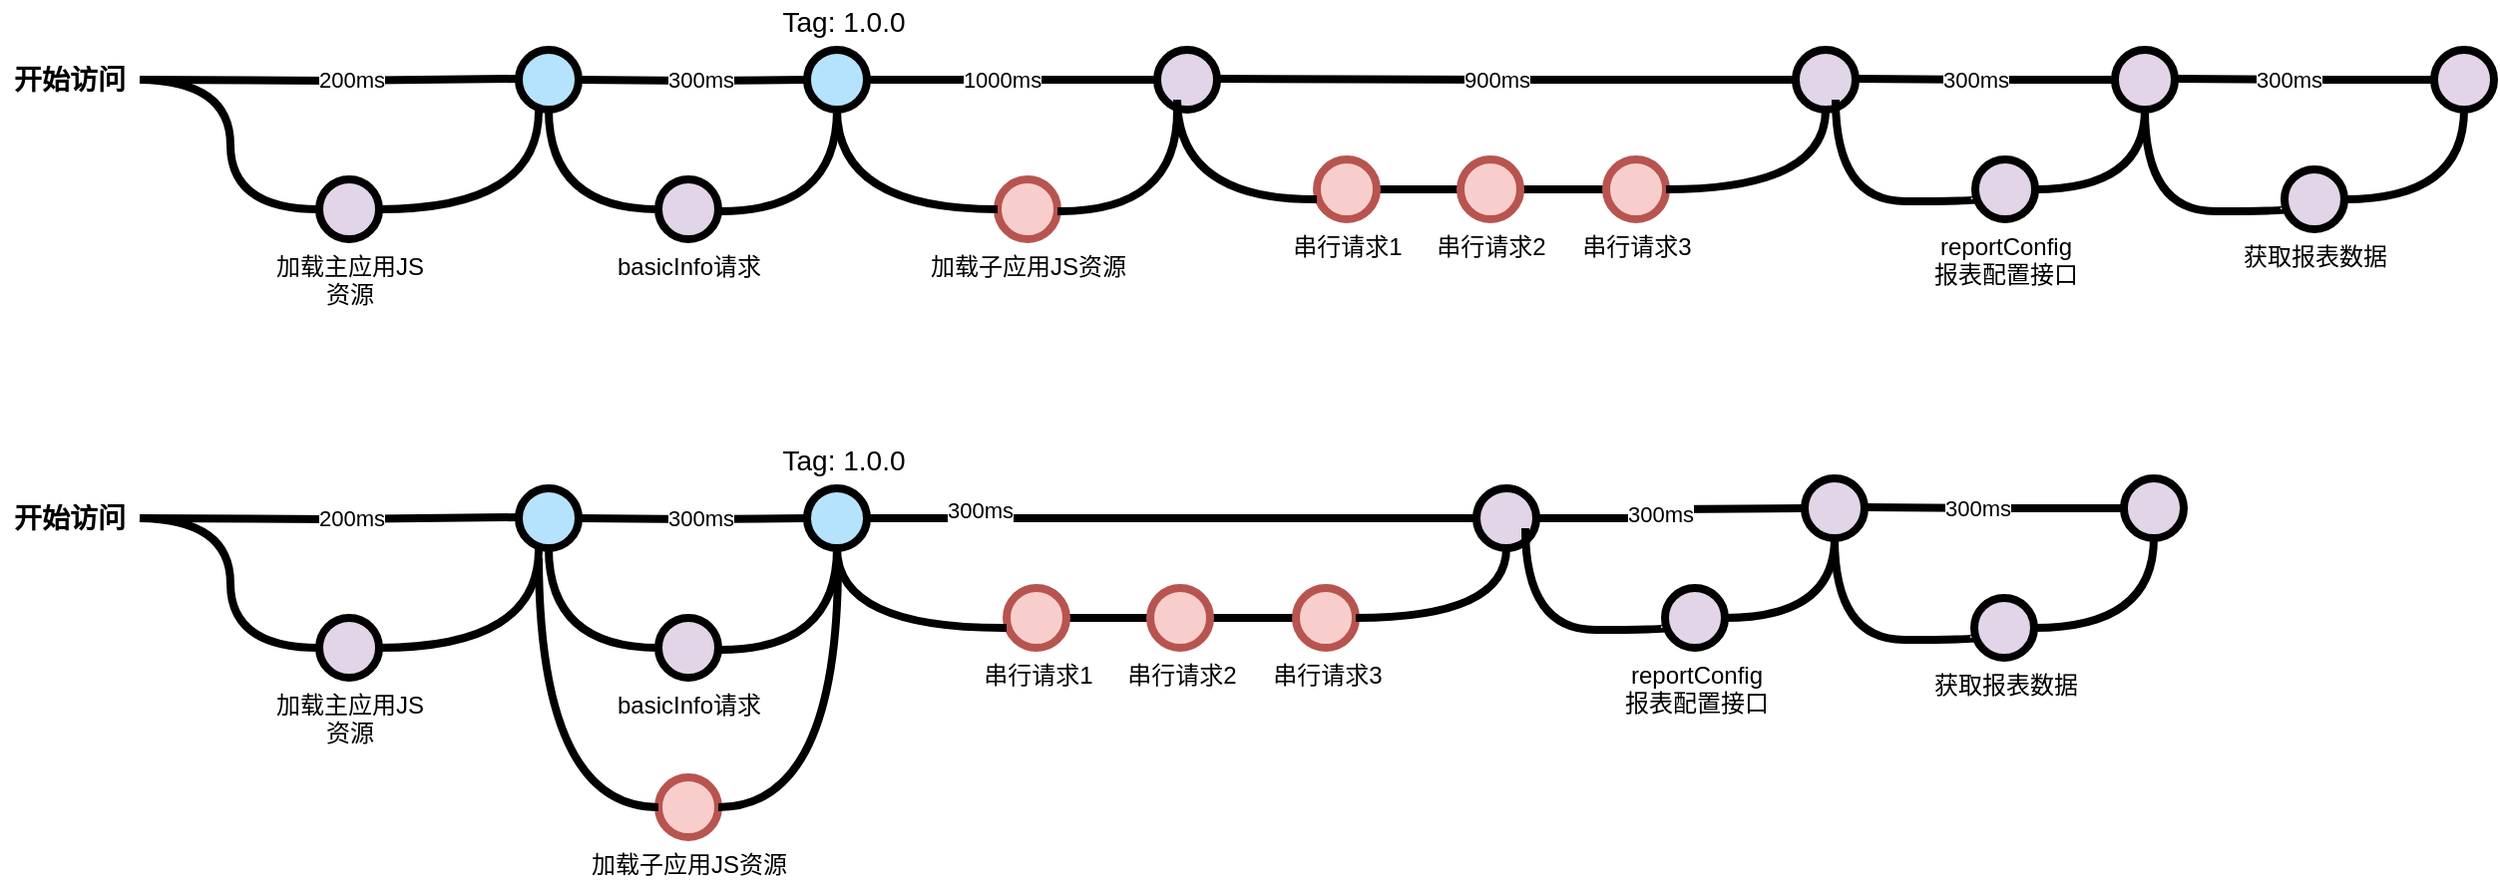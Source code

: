 <mxfile version="21.5.0" type="github">
  <diagram id="yPxyJZ8AM_hMuL3Unpa9" name="simple gitflow">
    <mxGraphModel dx="2534" dy="796" grid="1" gridSize="10" guides="1" tooltips="1" connect="1" arrows="1" fold="1" page="1" pageScale="1" pageWidth="1100" pageHeight="850" math="0" shadow="0">
      <root>
        <mxCell id="0" />
        <mxCell id="1" parent="0" />
        <mxCell id="9hBKPDzoitwpIBdzFDQ7-23" value="" style="edgeStyle=orthogonalEdgeStyle;rounded=0;html=1;jettySize=auto;orthogonalLoop=1;plain-blue;endArrow=none;endFill=0;strokeWidth=4;strokeColor=#000000;entryX=0;entryY=0.5;entryDx=0;entryDy=0;entryPerimeter=0;" parent="1" source="9hBKPDzoitwpIBdzFDQ7-25" target="gSucQQH5cgbJFUozR1KS-43" edge="1">
          <mxGeometry x="304.5" y="180" as="geometry">
            <mxPoint x="380" y="180" as="targetPoint" />
          </mxGeometry>
        </mxCell>
        <mxCell id="gSucQQH5cgbJFUozR1KS-48" value="1000ms" style="edgeLabel;html=1;align=center;verticalAlign=middle;resizable=0;points=[];" vertex="1" connectable="0" parent="9hBKPDzoitwpIBdzFDQ7-23">
          <mxGeometry relative="1" as="geometry">
            <mxPoint x="-6" as="offset" />
          </mxGeometry>
        </mxCell>
        <mxCell id="9hBKPDzoitwpIBdzFDQ7-25" value="" style="verticalLabelPosition=bottom;verticalAlign=top;html=1;strokeWidth=4;shape=mxgraph.flowchart.on-page_reference;plain-blue;gradientColor=none;fillColor=#B5E3Fe;strokeColor=#000000;" parent="1" vertex="1">
          <mxGeometry x="274.5" y="165" width="30" height="30" as="geometry" />
        </mxCell>
        <mxCell id="9hBKPDzoitwpIBdzFDQ7-27" value="" style="edgeStyle=orthogonalEdgeStyle;rounded=0;html=1;jettySize=auto;orthogonalLoop=1;strokeWidth=4;endArrow=none;endFill=0;" parent="1" target="9hBKPDzoitwpIBdzFDQ7-25" edge="1">
          <mxGeometry x="204.5" y="180" as="geometry">
            <mxPoint x="160" y="180" as="sourcePoint" />
          </mxGeometry>
        </mxCell>
        <mxCell id="gSucQQH5cgbJFUozR1KS-14" value="300ms" style="edgeLabel;html=1;align=center;verticalAlign=middle;resizable=0;points=[];" vertex="1" connectable="0" parent="9hBKPDzoitwpIBdzFDQ7-27">
          <mxGeometry relative="1" as="geometry">
            <mxPoint x="3" y="-1" as="offset" />
          </mxGeometry>
        </mxCell>
        <mxCell id="9hBKPDzoitwpIBdzFDQ7-28" value="开始访问" style="text;html=1;strokeColor=none;fillColor=none;align=center;verticalAlign=middle;whiteSpace=wrap;overflow=hidden;fontSize=14;fontStyle=1;fontFamily=Courier New;" parent="1" vertex="1">
          <mxGeometry x="-130" y="170" width="70" height="20" as="geometry" />
        </mxCell>
        <mxCell id="9hBKPDzoitwpIBdzFDQ7-29" style="edgeStyle=orthogonalEdgeStyle;curved=1;rounded=0;html=1;exitX=1;exitY=0.5;exitPerimeter=0;entryX=0;entryY=0.5;entryPerimeter=0;endArrow=none;endFill=0;jettySize=auto;orthogonalLoop=1;strokeWidth=4;fontSize=15;" parent="1" source="9hBKPDzoitwpIBdzFDQ7-30" target="9hBKPDzoitwpIBdzFDQ7-32" edge="1">
          <mxGeometry relative="1" as="geometry" />
        </mxCell>
        <mxCell id="9hBKPDzoitwpIBdzFDQ7-30" value="串行请求1" style="verticalLabelPosition=bottom;verticalAlign=top;html=1;strokeWidth=4;shape=mxgraph.flowchart.on-page_reference;strokeColor=#b85450;fillColor=#f8cecc;" parent="1" vertex="1">
          <mxGeometry x="530" y="220" width="30" height="30" as="geometry" />
        </mxCell>
        <mxCell id="9hBKPDzoitwpIBdzFDQ7-31" style="edgeStyle=orthogonalEdgeStyle;curved=1;rounded=0;html=1;exitX=1;exitY=0.5;exitPerimeter=0;entryX=0;entryY=0.5;entryPerimeter=0;endArrow=none;endFill=0;jettySize=auto;orthogonalLoop=1;strokeWidth=4;fontSize=15;" parent="1" source="9hBKPDzoitwpIBdzFDQ7-32" target="9hBKPDzoitwpIBdzFDQ7-34" edge="1">
          <mxGeometry relative="1" as="geometry" />
        </mxCell>
        <mxCell id="9hBKPDzoitwpIBdzFDQ7-32" value="串行请求2" style="verticalLabelPosition=bottom;verticalAlign=top;html=1;strokeWidth=4;shape=mxgraph.flowchart.on-page_reference;strokeColor=#b85450;fillColor=#f8cecc;" parent="1" vertex="1">
          <mxGeometry x="602" y="220" width="30" height="30" as="geometry" />
        </mxCell>
        <mxCell id="9hBKPDzoitwpIBdzFDQ7-34" value="串行请求3" style="verticalLabelPosition=bottom;verticalAlign=top;html=1;strokeWidth=4;shape=mxgraph.flowchart.on-page_reference;strokeColor=#b85450;fillColor=#f8cecc;" parent="1" vertex="1">
          <mxGeometry x="675" y="220" width="30" height="30" as="geometry" />
        </mxCell>
        <mxCell id="9hBKPDzoitwpIBdzFDQ7-39" value="Tag: 1.0.0" style="text;html=1;strokeColor=none;fillColor=none;align=center;verticalAlign=middle;whiteSpace=wrap;overflow=hidden;fontSize=14;" parent="1" vertex="1">
          <mxGeometry x="258.38" y="140" width="70" height="20" as="geometry" />
        </mxCell>
        <mxCell id="gSucQQH5cgbJFUozR1KS-2" value="" style="verticalLabelPosition=bottom;verticalAlign=top;html=1;strokeWidth=4;shape=mxgraph.flowchart.on-page_reference;plain-blue;gradientColor=none;fillColor=#B5E3Fe;strokeColor=#000000;" vertex="1" parent="1">
          <mxGeometry x="130" y="165" width="30" height="30" as="geometry" />
        </mxCell>
        <mxCell id="gSucQQH5cgbJFUozR1KS-4" value="" style="edgeStyle=orthogonalEdgeStyle;rounded=0;html=1;jettySize=auto;orthogonalLoop=1;plain-blue;endArrow=none;endFill=0;strokeWidth=4;strokeColor=#000000;" edge="1" parent="1">
          <mxGeometry x="304.5" y="180" as="geometry">
            <mxPoint x="-60" y="180" as="sourcePoint" />
            <mxPoint x="130" y="179.5" as="targetPoint" />
          </mxGeometry>
        </mxCell>
        <mxCell id="gSucQQH5cgbJFUozR1KS-42" value="200ms" style="edgeLabel;html=1;align=center;verticalAlign=middle;resizable=0;points=[];" vertex="1" connectable="0" parent="gSucQQH5cgbJFUozR1KS-4">
          <mxGeometry relative="1" as="geometry">
            <mxPoint x="10" y="-1" as="offset" />
          </mxGeometry>
        </mxCell>
        <mxCell id="gSucQQH5cgbJFUozR1KS-15" value="basicInfo请求" style="verticalLabelPosition=bottom;verticalAlign=top;html=1;strokeWidth=4;shape=mxgraph.flowchart.on-page_reference;plain-purple;gradientColor=none;strokeColor=#000000;" vertex="1" parent="1">
          <mxGeometry x="200" y="230" width="30" height="30" as="geometry" />
        </mxCell>
        <mxCell id="gSucQQH5cgbJFUozR1KS-20" style="edgeStyle=orthogonalEdgeStyle;curved=1;rounded=0;html=1;exitX=0.5;exitY=1;exitPerimeter=0;entryX=0;entryY=0.5;entryPerimeter=0;endArrow=none;endFill=0;jettySize=auto;orthogonalLoop=1;strokeWidth=4;fontSize=15;exitDx=0;exitDy=0;entryDx=0;entryDy=0;" edge="1" parent="1" source="gSucQQH5cgbJFUozR1KS-2" target="gSucQQH5cgbJFUozR1KS-15">
          <mxGeometry relative="1" as="geometry">
            <mxPoint x="116.5" y="275" as="sourcePoint" />
            <mxPoint x="159.5" y="355" as="targetPoint" />
          </mxGeometry>
        </mxCell>
        <mxCell id="gSucQQH5cgbJFUozR1KS-21" style="edgeStyle=orthogonalEdgeStyle;curved=1;rounded=0;html=1;entryX=0.5;entryY=1;entryPerimeter=0;endArrow=none;endFill=0;jettySize=auto;orthogonalLoop=1;strokeWidth=4;fontSize=15;entryDx=0;entryDy=0;" edge="1" parent="1" target="9hBKPDzoitwpIBdzFDQ7-25">
          <mxGeometry relative="1" as="geometry">
            <mxPoint x="230" y="246" as="sourcePoint" />
            <mxPoint x="265" y="295" as="targetPoint" />
          </mxGeometry>
        </mxCell>
        <mxCell id="gSucQQH5cgbJFUozR1KS-25" value="加载主应用JS&lt;br&gt;资源" style="verticalLabelPosition=bottom;verticalAlign=top;html=1;strokeWidth=4;shape=mxgraph.flowchart.on-page_reference;plain-purple;gradientColor=none;strokeColor=#000000;" vertex="1" parent="1">
          <mxGeometry x="30" y="230" width="30" height="30" as="geometry" />
        </mxCell>
        <mxCell id="gSucQQH5cgbJFUozR1KS-39" style="edgeStyle=orthogonalEdgeStyle;curved=1;rounded=0;html=1;entryX=0;entryY=0.5;entryPerimeter=0;endArrow=none;endFill=0;jettySize=auto;orthogonalLoop=1;strokeWidth=4;fontSize=15;entryDx=0;entryDy=0;" edge="1" parent="1" target="gSucQQH5cgbJFUozR1KS-25">
          <mxGeometry relative="1" as="geometry">
            <mxPoint x="-60" y="180" as="sourcePoint" />
            <mxPoint x="-5" y="260" as="targetPoint" />
          </mxGeometry>
        </mxCell>
        <mxCell id="gSucQQH5cgbJFUozR1KS-40" style="edgeStyle=orthogonalEdgeStyle;curved=1;rounded=0;html=1;entryX=0.5;entryY=1;entryPerimeter=0;endArrow=none;endFill=0;jettySize=auto;orthogonalLoop=1;strokeWidth=4;fontSize=15;entryDx=0;entryDy=0;exitX=1;exitY=0.5;exitDx=0;exitDy=0;exitPerimeter=0;" edge="1" parent="1" source="gSucQQH5cgbJFUozR1KS-25">
          <mxGeometry relative="1" as="geometry">
            <mxPoint x="80" y="246" as="sourcePoint" />
            <mxPoint x="140" y="195" as="targetPoint" />
          </mxGeometry>
        </mxCell>
        <mxCell id="gSucQQH5cgbJFUozR1KS-43" value="" style="verticalLabelPosition=bottom;verticalAlign=top;html=1;strokeWidth=4;shape=mxgraph.flowchart.on-page_reference;plain-purple;gradientColor=none;strokeColor=#000000;" vertex="1" parent="1">
          <mxGeometry x="450" y="165" width="30" height="30" as="geometry" />
        </mxCell>
        <mxCell id="gSucQQH5cgbJFUozR1KS-45" value="加载子应用JS资源" style="verticalLabelPosition=bottom;verticalAlign=top;html=1;strokeWidth=4;shape=mxgraph.flowchart.on-page_reference;strokeColor=#b85450;fillColor=#f8cecc;" vertex="1" parent="1">
          <mxGeometry x="370" y="230" width="30" height="30" as="geometry" />
        </mxCell>
        <mxCell id="gSucQQH5cgbJFUozR1KS-46" style="edgeStyle=orthogonalEdgeStyle;curved=1;rounded=0;html=1;entryX=0.5;entryY=1;entryPerimeter=0;endArrow=none;endFill=0;jettySize=auto;orthogonalLoop=1;strokeWidth=4;fontSize=15;entryDx=0;entryDy=0;exitX=0;exitY=0.5;exitDx=0;exitDy=0;exitPerimeter=0;" edge="1" parent="1" source="gSucQQH5cgbJFUozR1KS-45" target="9hBKPDzoitwpIBdzFDQ7-25">
          <mxGeometry relative="1" as="geometry">
            <mxPoint x="240" y="256" as="sourcePoint" />
            <mxPoint x="300" y="205" as="targetPoint" />
          </mxGeometry>
        </mxCell>
        <mxCell id="gSucQQH5cgbJFUozR1KS-47" style="edgeStyle=orthogonalEdgeStyle;curved=1;rounded=0;html=1;entryX=0.5;entryY=1;entryPerimeter=0;endArrow=none;endFill=0;jettySize=auto;orthogonalLoop=1;strokeWidth=4;fontSize=15;entryDx=0;entryDy=0;" edge="1" parent="1">
          <mxGeometry relative="1" as="geometry">
            <mxPoint x="400" y="246" as="sourcePoint" />
            <mxPoint x="460" y="195" as="targetPoint" />
          </mxGeometry>
        </mxCell>
        <mxCell id="gSucQQH5cgbJFUozR1KS-50" value="" style="edgeStyle=orthogonalEdgeStyle;rounded=0;html=1;jettySize=auto;orthogonalLoop=1;plain-blue;endArrow=none;endFill=0;strokeWidth=4;strokeColor=#000000;" edge="1" parent="1">
          <mxGeometry x="304.5" y="180" as="geometry">
            <mxPoint x="480" y="179.5" as="sourcePoint" />
            <mxPoint x="770" y="180" as="targetPoint" />
          </mxGeometry>
        </mxCell>
        <mxCell id="gSucQQH5cgbJFUozR1KS-51" value="900ms" style="edgeLabel;html=1;align=center;verticalAlign=middle;resizable=0;points=[];" vertex="1" connectable="0" parent="gSucQQH5cgbJFUozR1KS-50">
          <mxGeometry relative="1" as="geometry">
            <mxPoint x="-6" as="offset" />
          </mxGeometry>
        </mxCell>
        <mxCell id="gSucQQH5cgbJFUozR1KS-52" style="edgeStyle=orthogonalEdgeStyle;curved=1;rounded=0;html=1;entryX=0.5;entryY=1;entryPerimeter=0;endArrow=none;endFill=0;jettySize=auto;orthogonalLoop=1;strokeWidth=4;fontSize=15;entryDx=0;entryDy=0;" edge="1" parent="1">
          <mxGeometry relative="1" as="geometry">
            <mxPoint x="530" y="240" as="sourcePoint" />
            <mxPoint x="460" y="190" as="targetPoint" />
          </mxGeometry>
        </mxCell>
        <mxCell id="gSucQQH5cgbJFUozR1KS-53" value="" style="verticalLabelPosition=bottom;verticalAlign=top;html=1;strokeWidth=4;shape=mxgraph.flowchart.on-page_reference;plain-purple;gradientColor=none;strokeColor=#000000;" vertex="1" parent="1">
          <mxGeometry x="770" y="165" width="30" height="30" as="geometry" />
        </mxCell>
        <mxCell id="gSucQQH5cgbJFUozR1KS-54" style="edgeStyle=orthogonalEdgeStyle;curved=1;rounded=0;html=1;entryX=0.5;entryY=1;entryPerimeter=0;endArrow=none;endFill=0;jettySize=auto;orthogonalLoop=1;strokeWidth=4;fontSize=15;entryDx=0;entryDy=0;exitX=1;exitY=0.5;exitDx=0;exitDy=0;exitPerimeter=0;" edge="1" parent="1" source="9hBKPDzoitwpIBdzFDQ7-34" target="gSucQQH5cgbJFUozR1KS-53">
          <mxGeometry relative="1" as="geometry">
            <mxPoint x="710" y="240" as="sourcePoint" />
            <mxPoint x="790" y="190" as="targetPoint" />
          </mxGeometry>
        </mxCell>
        <mxCell id="gSucQQH5cgbJFUozR1KS-55" value="" style="edgeStyle=orthogonalEdgeStyle;rounded=0;html=1;jettySize=auto;orthogonalLoop=1;plain-blue;endArrow=none;endFill=0;strokeWidth=4;strokeColor=#000000;" edge="1" parent="1">
          <mxGeometry x="304.5" y="180" as="geometry">
            <mxPoint x="800" y="179.5" as="sourcePoint" />
            <mxPoint x="930" y="180" as="targetPoint" />
          </mxGeometry>
        </mxCell>
        <mxCell id="gSucQQH5cgbJFUozR1KS-56" value="300ms" style="edgeLabel;html=1;align=center;verticalAlign=middle;resizable=0;points=[];" vertex="1" connectable="0" parent="gSucQQH5cgbJFUozR1KS-55">
          <mxGeometry relative="1" as="geometry">
            <mxPoint x="-6" as="offset" />
          </mxGeometry>
        </mxCell>
        <mxCell id="gSucQQH5cgbJFUozR1KS-57" value="reportConfig&lt;br&gt;报表配置接口" style="verticalLabelPosition=bottom;verticalAlign=top;html=1;strokeWidth=4;shape=mxgraph.flowchart.on-page_reference;plain-purple;gradientColor=none;strokeColor=#000000;" vertex="1" parent="1">
          <mxGeometry x="860" y="220" width="30" height="30" as="geometry" />
        </mxCell>
        <mxCell id="gSucQQH5cgbJFUozR1KS-58" style="edgeStyle=orthogonalEdgeStyle;curved=1;rounded=0;html=1;entryX=0.5;entryY=1;entryPerimeter=0;endArrow=none;endFill=0;jettySize=auto;orthogonalLoop=1;strokeWidth=4;fontSize=15;entryDx=0;entryDy=0;exitX=1;exitY=0.5;exitDx=0;exitDy=0;exitPerimeter=0;" edge="1" parent="1" source="gSucQQH5cgbJFUozR1KS-57" target="gSucQQH5cgbJFUozR1KS-59">
          <mxGeometry relative="1" as="geometry">
            <mxPoint x="940" y="246" as="sourcePoint" />
            <mxPoint x="1000" y="195" as="targetPoint" />
          </mxGeometry>
        </mxCell>
        <mxCell id="gSucQQH5cgbJFUozR1KS-59" value="" style="verticalLabelPosition=bottom;verticalAlign=top;html=1;strokeWidth=4;shape=mxgraph.flowchart.on-page_reference;plain-purple;gradientColor=none;strokeColor=#000000;" vertex="1" parent="1">
          <mxGeometry x="930" y="165" width="30" height="30" as="geometry" />
        </mxCell>
        <mxCell id="gSucQQH5cgbJFUozR1KS-64" style="edgeStyle=orthogonalEdgeStyle;curved=1;rounded=0;html=1;entryX=0.5;entryY=1;entryPerimeter=0;endArrow=none;endFill=0;jettySize=auto;orthogonalLoop=1;strokeWidth=4;fontSize=15;entryDx=0;entryDy=0;" edge="1" parent="1">
          <mxGeometry relative="1" as="geometry">
            <mxPoint x="860" y="240" as="sourcePoint" />
            <mxPoint x="790" y="190" as="targetPoint" />
            <Array as="points">
              <mxPoint x="860" y="241" />
              <mxPoint x="790" y="241" />
            </Array>
          </mxGeometry>
        </mxCell>
        <mxCell id="gSucQQH5cgbJFUozR1KS-71" value="" style="edgeStyle=orthogonalEdgeStyle;rounded=0;html=1;jettySize=auto;orthogonalLoop=1;plain-blue;endArrow=none;endFill=0;strokeWidth=4;strokeColor=#000000;" edge="1" parent="1">
          <mxGeometry x="304.5" y="180" as="geometry">
            <mxPoint x="960" y="179.5" as="sourcePoint" />
            <mxPoint x="1090" y="180" as="targetPoint" />
          </mxGeometry>
        </mxCell>
        <mxCell id="gSucQQH5cgbJFUozR1KS-77" value="300ms" style="edgeLabel;html=1;align=center;verticalAlign=middle;resizable=0;points=[];" vertex="1" connectable="0" parent="gSucQQH5cgbJFUozR1KS-71">
          <mxGeometry relative="1" as="geometry">
            <mxPoint x="-9" as="offset" />
          </mxGeometry>
        </mxCell>
        <mxCell id="gSucQQH5cgbJFUozR1KS-73" value="获取报表数据" style="verticalLabelPosition=bottom;verticalAlign=top;html=1;strokeWidth=4;shape=mxgraph.flowchart.on-page_reference;plain-purple;gradientColor=none;strokeColor=#000000;" vertex="1" parent="1">
          <mxGeometry x="1015" y="225" width="30" height="30" as="geometry" />
        </mxCell>
        <mxCell id="gSucQQH5cgbJFUozR1KS-74" style="edgeStyle=orthogonalEdgeStyle;curved=1;rounded=0;html=1;entryX=0.5;entryY=1;entryPerimeter=0;endArrow=none;endFill=0;jettySize=auto;orthogonalLoop=1;strokeWidth=4;fontSize=15;entryDx=0;entryDy=0;exitX=1;exitY=0.5;exitDx=0;exitDy=0;exitPerimeter=0;" edge="1" parent="1" source="gSucQQH5cgbJFUozR1KS-73" target="gSucQQH5cgbJFUozR1KS-76">
          <mxGeometry relative="1" as="geometry">
            <mxPoint x="1095" y="251" as="sourcePoint" />
            <mxPoint x="1100" y="200" as="targetPoint" />
          </mxGeometry>
        </mxCell>
        <mxCell id="gSucQQH5cgbJFUozR1KS-75" style="edgeStyle=orthogonalEdgeStyle;curved=1;rounded=0;html=1;entryX=0.5;entryY=1;entryPerimeter=0;endArrow=none;endFill=0;jettySize=auto;orthogonalLoop=1;strokeWidth=4;fontSize=15;entryDx=0;entryDy=0;" edge="1" parent="1">
          <mxGeometry relative="1" as="geometry">
            <mxPoint x="1015" y="245" as="sourcePoint" />
            <mxPoint x="945" y="195" as="targetPoint" />
            <Array as="points">
              <mxPoint x="1015" y="246" />
              <mxPoint x="945" y="246" />
            </Array>
          </mxGeometry>
        </mxCell>
        <mxCell id="gSucQQH5cgbJFUozR1KS-76" value="" style="verticalLabelPosition=bottom;verticalAlign=top;html=1;strokeWidth=4;shape=mxgraph.flowchart.on-page_reference;plain-purple;gradientColor=none;strokeColor=#000000;" vertex="1" parent="1">
          <mxGeometry x="1090" y="165" width="30" height="30" as="geometry" />
        </mxCell>
        <mxCell id="gSucQQH5cgbJFUozR1KS-80" value="" style="verticalLabelPosition=bottom;verticalAlign=top;html=1;strokeWidth=4;shape=mxgraph.flowchart.on-page_reference;plain-blue;gradientColor=none;fillColor=#B5E3Fe;strokeColor=#000000;" vertex="1" parent="1">
          <mxGeometry x="274.5" y="385" width="30" height="30" as="geometry" />
        </mxCell>
        <mxCell id="gSucQQH5cgbJFUozR1KS-81" value="" style="edgeStyle=orthogonalEdgeStyle;rounded=0;html=1;jettySize=auto;orthogonalLoop=1;strokeWidth=4;endArrow=none;endFill=0;" edge="1" parent="1" target="gSucQQH5cgbJFUozR1KS-80">
          <mxGeometry x="204.5" y="180" as="geometry">
            <mxPoint x="160" y="400" as="sourcePoint" />
          </mxGeometry>
        </mxCell>
        <mxCell id="gSucQQH5cgbJFUozR1KS-82" value="300ms" style="edgeLabel;html=1;align=center;verticalAlign=middle;resizable=0;points=[];" vertex="1" connectable="0" parent="gSucQQH5cgbJFUozR1KS-81">
          <mxGeometry relative="1" as="geometry">
            <mxPoint x="3" y="-1" as="offset" />
          </mxGeometry>
        </mxCell>
        <mxCell id="gSucQQH5cgbJFUozR1KS-83" value="开始访问" style="text;html=1;strokeColor=none;fillColor=none;align=center;verticalAlign=middle;whiteSpace=wrap;overflow=hidden;fontSize=14;fontStyle=1;fontFamily=Courier New;" vertex="1" parent="1">
          <mxGeometry x="-130" y="390" width="70" height="20" as="geometry" />
        </mxCell>
        <mxCell id="gSucQQH5cgbJFUozR1KS-84" style="edgeStyle=orthogonalEdgeStyle;curved=1;rounded=0;html=1;exitX=1;exitY=0.5;exitPerimeter=0;entryX=0;entryY=0.5;entryPerimeter=0;endArrow=none;endFill=0;jettySize=auto;orthogonalLoop=1;strokeWidth=4;fontSize=15;" edge="1" parent="1" source="gSucQQH5cgbJFUozR1KS-85" target="gSucQQH5cgbJFUozR1KS-87">
          <mxGeometry relative="1" as="geometry" />
        </mxCell>
        <mxCell id="gSucQQH5cgbJFUozR1KS-85" value="串行请求1" style="verticalLabelPosition=bottom;verticalAlign=top;html=1;strokeWidth=4;shape=mxgraph.flowchart.on-page_reference;strokeColor=#b85450;fillColor=#f8cecc;" vertex="1" parent="1">
          <mxGeometry x="374.5" y="435" width="30" height="30" as="geometry" />
        </mxCell>
        <mxCell id="gSucQQH5cgbJFUozR1KS-86" style="edgeStyle=orthogonalEdgeStyle;curved=1;rounded=0;html=1;exitX=1;exitY=0.5;exitPerimeter=0;entryX=0;entryY=0.5;entryPerimeter=0;endArrow=none;endFill=0;jettySize=auto;orthogonalLoop=1;strokeWidth=4;fontSize=15;" edge="1" parent="1" source="gSucQQH5cgbJFUozR1KS-87" target="gSucQQH5cgbJFUozR1KS-88">
          <mxGeometry relative="1" as="geometry" />
        </mxCell>
        <mxCell id="gSucQQH5cgbJFUozR1KS-87" value="串行请求2" style="verticalLabelPosition=bottom;verticalAlign=top;html=1;strokeWidth=4;shape=mxgraph.flowchart.on-page_reference;strokeColor=#b85450;fillColor=#f8cecc;" vertex="1" parent="1">
          <mxGeometry x="446.5" y="435" width="30" height="30" as="geometry" />
        </mxCell>
        <mxCell id="gSucQQH5cgbJFUozR1KS-88" value="串行请求3" style="verticalLabelPosition=bottom;verticalAlign=top;html=1;strokeWidth=4;shape=mxgraph.flowchart.on-page_reference;strokeColor=#b85450;fillColor=#f8cecc;" vertex="1" parent="1">
          <mxGeometry x="519.5" y="435" width="30" height="30" as="geometry" />
        </mxCell>
        <mxCell id="gSucQQH5cgbJFUozR1KS-89" value="Tag: 1.0.0" style="text;html=1;strokeColor=none;fillColor=none;align=center;verticalAlign=middle;whiteSpace=wrap;overflow=hidden;fontSize=14;" vertex="1" parent="1">
          <mxGeometry x="258.38" y="360" width="70" height="20" as="geometry" />
        </mxCell>
        <mxCell id="gSucQQH5cgbJFUozR1KS-90" value="" style="verticalLabelPosition=bottom;verticalAlign=top;html=1;strokeWidth=4;shape=mxgraph.flowchart.on-page_reference;plain-blue;gradientColor=none;fillColor=#B5E3Fe;strokeColor=#000000;" vertex="1" parent="1">
          <mxGeometry x="130" y="385" width="30" height="30" as="geometry" />
        </mxCell>
        <mxCell id="gSucQQH5cgbJFUozR1KS-91" value="" style="edgeStyle=orthogonalEdgeStyle;rounded=0;html=1;jettySize=auto;orthogonalLoop=1;plain-blue;endArrow=none;endFill=0;strokeWidth=4;strokeColor=#000000;" edge="1" parent="1">
          <mxGeometry x="304.5" y="180" as="geometry">
            <mxPoint x="-60" y="400" as="sourcePoint" />
            <mxPoint x="130" y="399.5" as="targetPoint" />
          </mxGeometry>
        </mxCell>
        <mxCell id="gSucQQH5cgbJFUozR1KS-92" value="200ms" style="edgeLabel;html=1;align=center;verticalAlign=middle;resizable=0;points=[];" vertex="1" connectable="0" parent="gSucQQH5cgbJFUozR1KS-91">
          <mxGeometry relative="1" as="geometry">
            <mxPoint x="10" y="-1" as="offset" />
          </mxGeometry>
        </mxCell>
        <mxCell id="gSucQQH5cgbJFUozR1KS-93" value="basicInfo请求" style="verticalLabelPosition=bottom;verticalAlign=top;html=1;strokeWidth=4;shape=mxgraph.flowchart.on-page_reference;plain-purple;gradientColor=none;strokeColor=#000000;" vertex="1" parent="1">
          <mxGeometry x="200" y="450" width="30" height="30" as="geometry" />
        </mxCell>
        <mxCell id="gSucQQH5cgbJFUozR1KS-94" style="edgeStyle=orthogonalEdgeStyle;curved=1;rounded=0;html=1;exitX=0.5;exitY=1;exitPerimeter=0;entryX=0;entryY=0.5;entryPerimeter=0;endArrow=none;endFill=0;jettySize=auto;orthogonalLoop=1;strokeWidth=4;fontSize=15;exitDx=0;exitDy=0;entryDx=0;entryDy=0;" edge="1" parent="1" source="gSucQQH5cgbJFUozR1KS-90" target="gSucQQH5cgbJFUozR1KS-93">
          <mxGeometry relative="1" as="geometry">
            <mxPoint x="116.5" y="495" as="sourcePoint" />
            <mxPoint x="159.5" y="575" as="targetPoint" />
          </mxGeometry>
        </mxCell>
        <mxCell id="gSucQQH5cgbJFUozR1KS-95" style="edgeStyle=orthogonalEdgeStyle;curved=1;rounded=0;html=1;entryX=0.5;entryY=1;entryPerimeter=0;endArrow=none;endFill=0;jettySize=auto;orthogonalLoop=1;strokeWidth=4;fontSize=15;entryDx=0;entryDy=0;" edge="1" parent="1" target="gSucQQH5cgbJFUozR1KS-80">
          <mxGeometry relative="1" as="geometry">
            <mxPoint x="230" y="466" as="sourcePoint" />
            <mxPoint x="265" y="515" as="targetPoint" />
          </mxGeometry>
        </mxCell>
        <mxCell id="gSucQQH5cgbJFUozR1KS-96" value="加载主应用JS&lt;br&gt;资源" style="verticalLabelPosition=bottom;verticalAlign=top;html=1;strokeWidth=4;shape=mxgraph.flowchart.on-page_reference;plain-purple;gradientColor=none;strokeColor=#000000;" vertex="1" parent="1">
          <mxGeometry x="30" y="450" width="30" height="30" as="geometry" />
        </mxCell>
        <mxCell id="gSucQQH5cgbJFUozR1KS-97" style="edgeStyle=orthogonalEdgeStyle;curved=1;rounded=0;html=1;entryX=0;entryY=0.5;entryPerimeter=0;endArrow=none;endFill=0;jettySize=auto;orthogonalLoop=1;strokeWidth=4;fontSize=15;entryDx=0;entryDy=0;" edge="1" parent="1" target="gSucQQH5cgbJFUozR1KS-96">
          <mxGeometry relative="1" as="geometry">
            <mxPoint x="-60" y="400" as="sourcePoint" />
            <mxPoint x="-5" y="480" as="targetPoint" />
          </mxGeometry>
        </mxCell>
        <mxCell id="gSucQQH5cgbJFUozR1KS-98" style="edgeStyle=orthogonalEdgeStyle;curved=1;rounded=0;html=1;entryX=0.5;entryY=1;entryPerimeter=0;endArrow=none;endFill=0;jettySize=auto;orthogonalLoop=1;strokeWidth=4;fontSize=15;entryDx=0;entryDy=0;exitX=1;exitY=0.5;exitDx=0;exitDy=0;exitPerimeter=0;" edge="1" parent="1" source="gSucQQH5cgbJFUozR1KS-96">
          <mxGeometry relative="1" as="geometry">
            <mxPoint x="80" y="466" as="sourcePoint" />
            <mxPoint x="140" y="415" as="targetPoint" />
          </mxGeometry>
        </mxCell>
        <mxCell id="gSucQQH5cgbJFUozR1KS-103" value="" style="edgeStyle=orthogonalEdgeStyle;rounded=0;html=1;jettySize=auto;orthogonalLoop=1;plain-blue;endArrow=none;endFill=0;strokeWidth=4;strokeColor=#000000;exitX=1;exitY=0.5;exitDx=0;exitDy=0;exitPerimeter=0;" edge="1" parent="1" source="gSucQQH5cgbJFUozR1KS-80">
          <mxGeometry x="304.5" y="180" as="geometry">
            <mxPoint x="480" y="399.5" as="sourcePoint" />
            <mxPoint x="610" y="400" as="targetPoint" />
          </mxGeometry>
        </mxCell>
        <mxCell id="gSucQQH5cgbJFUozR1KS-104" value="300ms" style="edgeLabel;html=1;align=center;verticalAlign=middle;resizable=0;points=[];" vertex="1" connectable="0" parent="gSucQQH5cgbJFUozR1KS-103">
          <mxGeometry relative="1" as="geometry">
            <mxPoint x="-97" y="-5" as="offset" />
          </mxGeometry>
        </mxCell>
        <mxCell id="gSucQQH5cgbJFUozR1KS-105" style="edgeStyle=orthogonalEdgeStyle;curved=1;rounded=0;html=1;entryX=0.5;entryY=1;entryPerimeter=0;endArrow=none;endFill=0;jettySize=auto;orthogonalLoop=1;strokeWidth=4;fontSize=15;entryDx=0;entryDy=0;" edge="1" parent="1" target="gSucQQH5cgbJFUozR1KS-80">
          <mxGeometry relative="1" as="geometry">
            <mxPoint x="374.5" y="455" as="sourcePoint" />
            <mxPoint x="304.5" y="405" as="targetPoint" />
          </mxGeometry>
        </mxCell>
        <mxCell id="gSucQQH5cgbJFUozR1KS-106" value="" style="verticalLabelPosition=bottom;verticalAlign=top;html=1;strokeWidth=4;shape=mxgraph.flowchart.on-page_reference;plain-purple;gradientColor=none;strokeColor=#000000;" vertex="1" parent="1">
          <mxGeometry x="610" y="385" width="30" height="30" as="geometry" />
        </mxCell>
        <mxCell id="gSucQQH5cgbJFUozR1KS-107" style="edgeStyle=orthogonalEdgeStyle;curved=1;rounded=0;html=1;entryX=0.5;entryY=1;entryPerimeter=0;endArrow=none;endFill=0;jettySize=auto;orthogonalLoop=1;strokeWidth=4;fontSize=15;entryDx=0;entryDy=0;exitX=1;exitY=0.5;exitDx=0;exitDy=0;exitPerimeter=0;" edge="1" parent="1" source="gSucQQH5cgbJFUozR1KS-88" target="gSucQQH5cgbJFUozR1KS-106">
          <mxGeometry relative="1" as="geometry">
            <mxPoint x="554.5" y="455" as="sourcePoint" />
            <mxPoint x="634.5" y="405" as="targetPoint" />
          </mxGeometry>
        </mxCell>
        <mxCell id="gSucQQH5cgbJFUozR1KS-108" value="" style="edgeStyle=orthogonalEdgeStyle;rounded=0;html=1;jettySize=auto;orthogonalLoop=1;plain-blue;endArrow=none;endFill=0;strokeWidth=4;strokeColor=#000000;exitX=1;exitY=0.5;exitDx=0;exitDy=0;exitPerimeter=0;" edge="1" parent="1" source="gSucQQH5cgbJFUozR1KS-106">
          <mxGeometry x="304.5" y="180" as="geometry">
            <mxPoint x="644.5" y="394.5" as="sourcePoint" />
            <mxPoint x="774.5" y="395" as="targetPoint" />
          </mxGeometry>
        </mxCell>
        <mxCell id="gSucQQH5cgbJFUozR1KS-109" value="300ms" style="edgeLabel;html=1;align=center;verticalAlign=middle;resizable=0;points=[];" vertex="1" connectable="0" parent="gSucQQH5cgbJFUozR1KS-108">
          <mxGeometry relative="1" as="geometry">
            <mxPoint x="-6" as="offset" />
          </mxGeometry>
        </mxCell>
        <mxCell id="gSucQQH5cgbJFUozR1KS-110" value="reportConfig&lt;br&gt;报表配置接口" style="verticalLabelPosition=bottom;verticalAlign=top;html=1;strokeWidth=4;shape=mxgraph.flowchart.on-page_reference;plain-purple;gradientColor=none;strokeColor=#000000;" vertex="1" parent="1">
          <mxGeometry x="704.5" y="435" width="30" height="30" as="geometry" />
        </mxCell>
        <mxCell id="gSucQQH5cgbJFUozR1KS-111" style="edgeStyle=orthogonalEdgeStyle;curved=1;rounded=0;html=1;entryX=0.5;entryY=1;entryPerimeter=0;endArrow=none;endFill=0;jettySize=auto;orthogonalLoop=1;strokeWidth=4;fontSize=15;entryDx=0;entryDy=0;exitX=1;exitY=0.5;exitDx=0;exitDy=0;exitPerimeter=0;" edge="1" parent="1" source="gSucQQH5cgbJFUozR1KS-110" target="gSucQQH5cgbJFUozR1KS-112">
          <mxGeometry relative="1" as="geometry">
            <mxPoint x="784.5" y="461" as="sourcePoint" />
            <mxPoint x="844.5" y="410" as="targetPoint" />
          </mxGeometry>
        </mxCell>
        <mxCell id="gSucQQH5cgbJFUozR1KS-112" value="" style="verticalLabelPosition=bottom;verticalAlign=top;html=1;strokeWidth=4;shape=mxgraph.flowchart.on-page_reference;plain-purple;gradientColor=none;strokeColor=#000000;" vertex="1" parent="1">
          <mxGeometry x="774.5" y="380" width="30" height="30" as="geometry" />
        </mxCell>
        <mxCell id="gSucQQH5cgbJFUozR1KS-113" style="edgeStyle=orthogonalEdgeStyle;curved=1;rounded=0;html=1;entryX=0.5;entryY=1;entryPerimeter=0;endArrow=none;endFill=0;jettySize=auto;orthogonalLoop=1;strokeWidth=4;fontSize=15;entryDx=0;entryDy=0;" edge="1" parent="1">
          <mxGeometry relative="1" as="geometry">
            <mxPoint x="704.5" y="455" as="sourcePoint" />
            <mxPoint x="634.5" y="405" as="targetPoint" />
            <Array as="points">
              <mxPoint x="704.5" y="456" />
              <mxPoint x="634.5" y="456" />
            </Array>
          </mxGeometry>
        </mxCell>
        <mxCell id="gSucQQH5cgbJFUozR1KS-114" value="" style="edgeStyle=orthogonalEdgeStyle;rounded=0;html=1;jettySize=auto;orthogonalLoop=1;plain-blue;endArrow=none;endFill=0;strokeWidth=4;strokeColor=#000000;" edge="1" parent="1">
          <mxGeometry x="304.5" y="180" as="geometry">
            <mxPoint x="804.5" y="394.5" as="sourcePoint" />
            <mxPoint x="934.5" y="395" as="targetPoint" />
          </mxGeometry>
        </mxCell>
        <mxCell id="gSucQQH5cgbJFUozR1KS-115" value="300ms" style="edgeLabel;html=1;align=center;verticalAlign=middle;resizable=0;points=[];" vertex="1" connectable="0" parent="gSucQQH5cgbJFUozR1KS-114">
          <mxGeometry relative="1" as="geometry">
            <mxPoint x="-9" as="offset" />
          </mxGeometry>
        </mxCell>
        <mxCell id="gSucQQH5cgbJFUozR1KS-116" value="获取报表数据" style="verticalLabelPosition=bottom;verticalAlign=top;html=1;strokeWidth=4;shape=mxgraph.flowchart.on-page_reference;plain-purple;gradientColor=none;strokeColor=#000000;" vertex="1" parent="1">
          <mxGeometry x="859.5" y="440" width="30" height="30" as="geometry" />
        </mxCell>
        <mxCell id="gSucQQH5cgbJFUozR1KS-117" style="edgeStyle=orthogonalEdgeStyle;curved=1;rounded=0;html=1;entryX=0.5;entryY=1;entryPerimeter=0;endArrow=none;endFill=0;jettySize=auto;orthogonalLoop=1;strokeWidth=4;fontSize=15;entryDx=0;entryDy=0;exitX=1;exitY=0.5;exitDx=0;exitDy=0;exitPerimeter=0;" edge="1" parent="1" source="gSucQQH5cgbJFUozR1KS-116" target="gSucQQH5cgbJFUozR1KS-119">
          <mxGeometry relative="1" as="geometry">
            <mxPoint x="939.5" y="466" as="sourcePoint" />
            <mxPoint x="944.5" y="415" as="targetPoint" />
          </mxGeometry>
        </mxCell>
        <mxCell id="gSucQQH5cgbJFUozR1KS-118" style="edgeStyle=orthogonalEdgeStyle;curved=1;rounded=0;html=1;entryX=0.5;entryY=1;entryPerimeter=0;endArrow=none;endFill=0;jettySize=auto;orthogonalLoop=1;strokeWidth=4;fontSize=15;entryDx=0;entryDy=0;" edge="1" parent="1">
          <mxGeometry relative="1" as="geometry">
            <mxPoint x="859.5" y="460" as="sourcePoint" />
            <mxPoint x="789.5" y="410" as="targetPoint" />
            <Array as="points">
              <mxPoint x="859.5" y="461" />
              <mxPoint x="789.5" y="461" />
            </Array>
          </mxGeometry>
        </mxCell>
        <mxCell id="gSucQQH5cgbJFUozR1KS-119" value="" style="verticalLabelPosition=bottom;verticalAlign=top;html=1;strokeWidth=4;shape=mxgraph.flowchart.on-page_reference;plain-purple;gradientColor=none;strokeColor=#000000;" vertex="1" parent="1">
          <mxGeometry x="934.5" y="380" width="30" height="30" as="geometry" />
        </mxCell>
        <mxCell id="gSucQQH5cgbJFUozR1KS-120" value="加载子应用JS资源" style="verticalLabelPosition=bottom;verticalAlign=top;html=1;strokeWidth=4;shape=mxgraph.flowchart.on-page_reference;strokeColor=#b85450;fillColor=#f8cecc;" vertex="1" parent="1">
          <mxGeometry x="200" y="530" width="30" height="30" as="geometry" />
        </mxCell>
        <mxCell id="gSucQQH5cgbJFUozR1KS-121" style="edgeStyle=orthogonalEdgeStyle;curved=1;rounded=0;html=1;endArrow=none;endFill=0;jettySize=auto;orthogonalLoop=1;strokeWidth=4;fontSize=15;exitX=0;exitY=0.5;exitDx=0;exitDy=0;exitPerimeter=0;" edge="1" parent="1" source="gSucQQH5cgbJFUozR1KS-120">
          <mxGeometry relative="1" as="geometry">
            <mxPoint x="80" y="571" as="sourcePoint" />
            <mxPoint x="140" y="420" as="targetPoint" />
          </mxGeometry>
        </mxCell>
        <mxCell id="gSucQQH5cgbJFUozR1KS-122" style="edgeStyle=orthogonalEdgeStyle;curved=1;rounded=0;html=1;endArrow=none;endFill=0;jettySize=auto;orthogonalLoop=1;strokeWidth=4;fontSize=15;exitX=1;exitY=0.5;exitDx=0;exitDy=0;exitPerimeter=0;" edge="1" parent="1" source="gSucQQH5cgbJFUozR1KS-120">
          <mxGeometry relative="1" as="geometry">
            <mxPoint x="240" y="561" as="sourcePoint" />
            <mxPoint x="290" y="420" as="targetPoint" />
          </mxGeometry>
        </mxCell>
      </root>
    </mxGraphModel>
  </diagram>
</mxfile>
